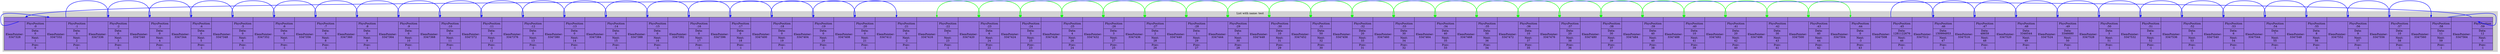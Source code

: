 digraph G{
subgraph clusterlist {
style=filled;
color=lightgrey;
rankdir=LR;
Model [shape=record,style="filled",fillcolor="mediumpurple",label="{{<0>} | {ElemPointer:\n3347328 | {PhysPosition\n:0 | Data:\n0 | Next:\n1 | Prev:\n0}}}| {{<1>} | {ElemPointer:\n3347332 | {PhysPosition\n:1 | Data:\n0 | Next:\n2 | Prev:\n-1}}}| {{<2>} | {ElemPointer:\n3347336 | {PhysPosition\n:2 | Data:\n0 | Next:\n3 | Prev:\n-1}}}| {{<3>} | {ElemPointer:\n3347340 | {PhysPosition\n:3 | Data:\n0 | Next:\n4 | Prev:\n-1}}}| {{<4>} | {ElemPointer:\n3347344 | {PhysPosition\n:4 | Data:\n0 | Next:\n5 | Prev:\n-1}}}| {{<5>} | {ElemPointer:\n3347348 | {PhysPosition\n:5 | Data:\n0 | Next:\n6 | Prev:\n-1}}}| {{<6>} | {ElemPointer:\n3347352 | {PhysPosition\n:6 | Data:\n0 | Next:\n7 | Prev:\n-1}}}| {{<7>} | {ElemPointer:\n3347356 | {PhysPosition\n:7 | Data:\n0 | Next:\n8 | Prev:\n-1}}}| {{<8>} | {ElemPointer:\n3347360 | {PhysPosition\n:8 | Data:\n0 | Next:\n9 | Prev:\n-1}}}| {{<9>} | {ElemPointer:\n3347364 | {PhysPosition\n:9 | Data:\n0 | Next:\n10 | Prev:\n-1}}}| {{<10>} | {ElemPointer:\n3347368 | {PhysPosition\n:10 | Data:\n0 | Next:\n11 | Prev:\n-1}}}| {{<11>} | {ElemPointer:\n3347372 | {PhysPosition\n:11 | Data:\n0 | Next:\n12 | Prev:\n-1}}}| {{<12>} | {ElemPointer:\n3347376 | {PhysPosition\n:12 | Data:\n0 | Next:\n13 | Prev:\n-1}}}| {{<13>} | {ElemPointer:\n3347380 | {PhysPosition\n:13 | Data:\n0 | Next:\n14 | Prev:\n-1}}}| {{<14>} | {ElemPointer:\n3347384 | {PhysPosition\n:14 | Data:\n0 | Next:\n15 | Prev:\n-1}}}| {{<15>} | {ElemPointer:\n3347388 | {PhysPosition\n:15 | Data:\n0 | Next:\n16 | Prev:\n-1}}}| {{<16>} | {ElemPointer:\n3347392 | {PhysPosition\n:16 | Data:\n0 | Next:\n17 | Prev:\n-1}}}| {{<17>} | {ElemPointer:\n3347396 | {PhysPosition\n:17 | Data:\n0 | Next:\n18 | Prev:\n-1}}}| {{<18>} | {ElemPointer:\n3347400 | {PhysPosition\n:18 | Data:\n0 | Next:\n19 | Prev:\n-1}}}| {{<19>} | {ElemPointer:\n3347404 | {PhysPosition\n:19 | Data:\n0 | Next:\n20 | Prev:\n-1}}}| {{<20>} | {ElemPointer:\n3347408 | {PhysPosition\n:20 | Data:\n0 | Next:\n21 | Prev:\n-1}}}| {{<21>} | {ElemPointer:\n3347412 | {PhysPosition\n:21 | Data:\n0 | Next:\n-2 | Prev:\n-1}}}| {{<22>} | {ElemPointer:\n3347416 | {PhysPosition\n:22 | Data:\n7 | Next:\n23 | Prev:\n-1}}}| {{<23>} | {ElemPointer:\n3347420 | {PhysPosition\n:23 | Data:\n6 | Next:\n24 | Prev:\n22}}}| {{<24>} | {ElemPointer:\n3347424 | {PhysPosition\n:24 | Data:\n5 | Next:\n25 | Prev:\n23}}}| {{<25>} | {ElemPointer:\n3347428 | {PhysPosition\n:25 | Data:\n4 | Next:\n26 | Prev:\n24}}}| {{<26>} | {ElemPointer:\n3347432 | {PhysPosition\n:26 | Data:\n3 | Next:\n27 | Prev:\n25}}}| {{<27>} | {ElemPointer:\n3347436 | {PhysPosition\n:27 | Data:\n2 | Next:\n28 | Prev:\n26}}}| {{<28>} | {ElemPointer:\n3347440 | {PhysPosition\n:28 | Data:\n1 | Next:\n29 | Prev:\n27}}}| {{<29>} | {ElemPointer:\n3347444 | {PhysPosition\n:29 | Data:\n0 | Next:\n30 | Prev:\n28}}}| {{<30>} | {ElemPointer:\n3347448 | {PhysPosition\n:30 | Data:\n10 | Next:\n31 | Prev:\n29}}}| {{<31>} | {ElemPointer:\n3347452 | {PhysPosition\n:31 | Data:\n50 | Next:\n32 | Prev:\n30}}}| {{<32>} | {ElemPointer:\n3347456 | {PhysPosition\n:32 | Data:\n20 | Next:\n33 | Prev:\n31}}}| {{<33>} | {ElemPointer:\n3347460 | {PhysPosition\n:33 | Data:\n30 | Next:\n34 | Prev:\n32}}}| {{<34>} | {ElemPointer:\n3347464 | {PhysPosition\n:34 | Data:\n40 | Next:\n35 | Prev:\n33}}}| {{<35>} | {ElemPointer:\n3347468 | {PhysPosition\n:35 | Data:\n50 | Next:\n36 | Prev:\n34}}}| {{<36>} | {ElemPointer:\n3347472 | {PhysPosition\n:36 | Data:\n10 | Next:\n37 | Prev:\n35}}}| {{<37>} | {ElemPointer:\n3347476 | {PhysPosition\n:37 | Data:\n20 | Next:\n38 | Prev:\n36}}}| {{<38>} | {ElemPointer:\n3347480 | {PhysPosition\n:38 | Data:\n30 | Next:\n39 | Prev:\n37}}}| {{<39>} | {ElemPointer:\n3347484 | {PhysPosition\n:39 | Data:\n40 | Next:\n40 | Prev:\n38}}}| {{<40>} | {ElemPointer:\n3347488 | {PhysPosition\n:40 | Data:\n10 | Next:\n41 | Prev:\n39}}}| {{<41>} | {ElemPointer:\n3347492 | {PhysPosition\n:41 | Data:\n20 | Next:\n42 | Prev:\n40}}}| {{<42>} | {ElemPointer:\n3347496 | {PhysPosition\n:42 | Data:\n30 | Next:\n43 | Prev:\n41}}}| {{<43>} | {ElemPointer:\n3347500 | {PhysPosition\n:43 | Data:\n40 | Next:\n44 | Prev:\n42}}}| {{<44>} | {ElemPointer:\n3347504 | {PhysPosition\n:44 | Data:\n0 | Next:\n-3 | Prev:\n43}}}| {{<45>} | {ElemPointer:\n3347508 | {PhysPosition\n:45 | Data:\n1281122676 | Next:\n46 | Prev:\n-1}}}| {{<46>} | {ElemPointer:\n3347512 | {PhysPosition\n:46 | Data:\n150994953 | Next:\n47 | Prev:\n-1}}}| {{<47>} | {ElemPointer:\n3347516 | {PhysPosition\n:47 | Data:\n48659 | Next:\n48 | Prev:\n-1}}}| {{<48>} | {ElemPointer:\n3347520 | {PhysPosition\n:48 | Data:\n3346544 | Next:\n49 | Prev:\n-1}}}| {{<49>} | {ElemPointer:\n3347524 | {PhysPosition\n:49 | Data:\n3346680 | Next:\n50 | Prev:\n-1}}}| {{<50>} | {ElemPointer:\n3347528 | {PhysPosition\n:50 | Data:\n3 | Next:\n51 | Prev:\n-1}}}| {{<51>} | {ElemPointer:\n3347532 | {PhysPosition\n:51 | Data:\n4 | Next:\n52 | Prev:\n-1}}}| {{<52>} | {ElemPointer:\n3347536 | {PhysPosition\n:52 | Data:\n5 | Next:\n53 | Prev:\n-1}}}| {{<53>} | {ElemPointer:\n3347540 | {PhysPosition\n:53 | Data:\n6 | Next:\n54 | Prev:\n-1}}}| {{<54>} | {ElemPointer:\n3347544 | {PhysPosition\n:54 | Data:\n7 | Next:\n55 | Prev:\n-1}}}| {{<55>} | {ElemPointer:\n3347548 | {PhysPosition\n:55 | Data:\n8 | Next:\n56 | Prev:\n-1}}}| {{<56>} | {ElemPointer:\n3347552 | {PhysPosition\n:56 | Data:\n9 | Next:\n57 | Prev:\n-1}}}| {{<57>} | {ElemPointer:\n3347556 | {PhysPosition\n:57 | Data:\n10 | Next:\n58 | Prev:\n-1}}}| {{<58>} | {ElemPointer:\n3347560 | {PhysPosition\n:58 | Data:\n11 | Next:\n59 | Prev:\n-1}}}| {{<59>} | {ElemPointer:\n3347564 | {PhysPosition\n:59 | Data:\n12 | Next:\n0 | Prev:\n-1}}}"];
Model:<22>->Model:<23>[color="green";style="bold";dir="both"];
Model:<23>->Model:<24>[color="green";style="bold";dir="both"];
Model:<24>->Model:<25>[color="green";style="bold";dir="both"];
Model:<25>->Model:<26>[color="green";style="bold";dir="both"];
Model:<26>->Model:<27>[color="green";style="bold";dir="both"];
Model:<27>->Model:<28>[color="green";style="bold";dir="both"];
Model:<28>->Model:<29>[color="green";style="bold";dir="both"];
Model:<29>->Model:<30>[color="green";style="bold";dir="both"];
Model:<30>->Model:<31>[color="green";style="bold";dir="both"];
Model:<31>->Model:<32>[color="green";style="bold";dir="both"];
Model:<32>->Model:<33>[color="green";style="bold";dir="both"];
Model:<33>->Model:<34>[color="green";style="bold";dir="both"];
Model:<34>->Model:<35>[color="green";style="bold";dir="both"];
Model:<35>->Model:<36>[color="green";style="bold";dir="both"];
Model:<36>->Model:<37>[color="green";style="bold";dir="both"];
Model:<37>->Model:<38>[color="green";style="bold";dir="both"];
Model:<38>->Model:<39>[color="green";style="bold";dir="both"];
Model:<39>->Model:<40>[color="green";style="bold";dir="both"];
Model:<40>->Model:<41>[color="green";style="bold";dir="both"];
Model:<41>->Model:<42>[color="green";style="bold";dir="both"];
Model:<42>->Model:<43>[color="green";style="bold";dir="both"];
Model:<43>->Model:<44>[color="green";style="bold";dir="both"];
Model:<45>->Model:<46>[color="blue";style="bold"];
Model:<46>->Model:<47>[color="blue";style="bold"];
Model:<47>->Model:<48>[color="blue";style="bold"];
Model:<48>->Model:<49>[color="blue";style="bold"];
Model:<49>->Model:<50>[color="blue";style="bold"];
Model:<50>->Model:<51>[color="blue";style="bold"];
Model:<51>->Model:<52>[color="blue";style="bold"];
Model:<52>->Model:<53>[color="blue";style="bold"];
Model:<53>->Model:<54>[color="blue";style="bold"];
Model:<54>->Model:<55>[color="blue";style="bold"];
Model:<55>->Model:<56>[color="blue";style="bold"];
Model:<56>->Model:<57>[color="blue";style="bold"];
Model:<57>->Model:<58>[color="blue";style="bold"];
Model:<58>->Model:<59>[color="blue";style="bold"];
Model:<59>->Model:<0>[color="blue";style="bold"];
Model:<0>->Model:<1>[color="blue";style="bold"];
Model:<1>->Model:<2>[color="blue";style="bold"];
Model:<2>->Model:<3>[color="blue";style="bold"];
Model:<3>->Model:<4>[color="blue";style="bold"];
Model:<4>->Model:<5>[color="blue";style="bold"];
Model:<5>->Model:<6>[color="blue";style="bold"];
Model:<6>->Model:<7>[color="blue";style="bold"];
Model:<7>->Model:<8>[color="blue";style="bold"];
Model:<8>->Model:<9>[color="blue";style="bold"];
Model:<9>->Model:<10>[color="blue";style="bold"];
Model:<10>->Model:<11>[color="blue";style="bold"];
Model:<11>->Model:<12>[color="blue";style="bold"];
Model:<12>->Model:<13>[color="blue";style="bold"];
Model:<13>->Model:<14>[color="blue";style="bold"];
Model:<14>->Model:<15>[color="blue";style="bold"];
Model:<15>->Model:<16>[color="blue";style="bold"];
Model:<16>->Model:<17>[color="blue";style="bold"];
Model:<17>->Model:<18>[color="blue";style="bold"];
Model:<18>->Model:<19>[color="blue";style="bold"];
Model:<19>->Model:<20>[color="blue";style="bold"];
Model:<20>->Model:<21>[color="blue";style="bold"];
label = "List with name: test"}
}
